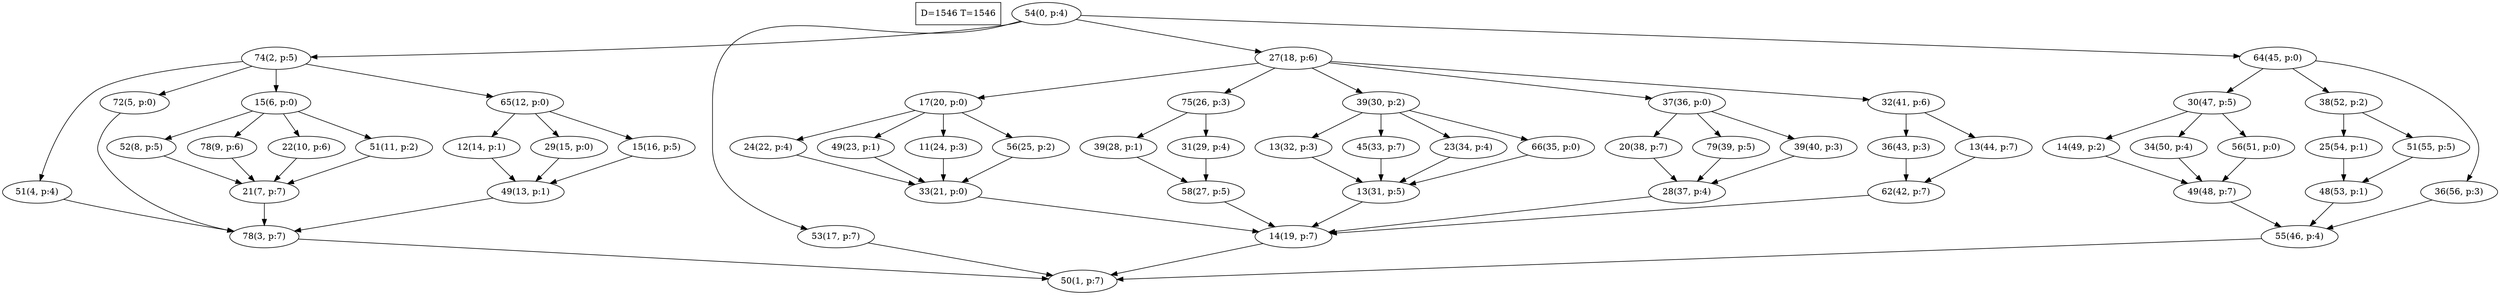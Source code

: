 digraph Task {
i [shape=box, label="D=1546 T=1546"]; 
0 [label="54(0, p:4)"];
1 [label="50(1, p:7)"];
2 [label="74(2, p:5)"];
3 [label="78(3, p:7)"];
4 [label="51(4, p:4)"];
5 [label="72(5, p:0)"];
6 [label="15(6, p:0)"];
7 [label="21(7, p:7)"];
8 [label="52(8, p:5)"];
9 [label="78(9, p:6)"];
10 [label="22(10, p:6)"];
11 [label="51(11, p:2)"];
12 [label="65(12, p:0)"];
13 [label="49(13, p:1)"];
14 [label="12(14, p:1)"];
15 [label="29(15, p:0)"];
16 [label="15(16, p:5)"];
17 [label="53(17, p:7)"];
18 [label="27(18, p:6)"];
19 [label="14(19, p:7)"];
20 [label="17(20, p:0)"];
21 [label="33(21, p:0)"];
22 [label="24(22, p:4)"];
23 [label="49(23, p:1)"];
24 [label="11(24, p:3)"];
25 [label="56(25, p:2)"];
26 [label="75(26, p:3)"];
27 [label="58(27, p:5)"];
28 [label="39(28, p:1)"];
29 [label="31(29, p:4)"];
30 [label="39(30, p:2)"];
31 [label="13(31, p:5)"];
32 [label="13(32, p:3)"];
33 [label="45(33, p:7)"];
34 [label="23(34, p:4)"];
35 [label="66(35, p:0)"];
36 [label="37(36, p:0)"];
37 [label="28(37, p:4)"];
38 [label="20(38, p:7)"];
39 [label="79(39, p:5)"];
40 [label="39(40, p:3)"];
41 [label="32(41, p:6)"];
42 [label="62(42, p:7)"];
43 [label="36(43, p:3)"];
44 [label="13(44, p:7)"];
45 [label="64(45, p:0)"];
46 [label="55(46, p:4)"];
47 [label="30(47, p:5)"];
48 [label="49(48, p:7)"];
49 [label="14(49, p:2)"];
50 [label="34(50, p:4)"];
51 [label="56(51, p:0)"];
52 [label="38(52, p:2)"];
53 [label="48(53, p:1)"];
54 [label="25(54, p:1)"];
55 [label="51(55, p:5)"];
56 [label="36(56, p:3)"];
0 -> 2;
0 -> 17;
0 -> 18;
0 -> 45;
2 -> 4;
2 -> 5;
2 -> 6;
2 -> 12;
3 -> 1;
4 -> 3;
5 -> 3;
6 -> 8;
6 -> 9;
6 -> 10;
6 -> 11;
7 -> 3;
8 -> 7;
9 -> 7;
10 -> 7;
11 -> 7;
12 -> 14;
12 -> 15;
12 -> 16;
13 -> 3;
14 -> 13;
15 -> 13;
16 -> 13;
17 -> 1;
18 -> 20;
18 -> 26;
18 -> 30;
18 -> 36;
18 -> 41;
19 -> 1;
20 -> 22;
20 -> 23;
20 -> 24;
20 -> 25;
21 -> 19;
22 -> 21;
23 -> 21;
24 -> 21;
25 -> 21;
26 -> 28;
26 -> 29;
27 -> 19;
28 -> 27;
29 -> 27;
30 -> 32;
30 -> 33;
30 -> 34;
30 -> 35;
31 -> 19;
32 -> 31;
33 -> 31;
34 -> 31;
35 -> 31;
36 -> 38;
36 -> 39;
36 -> 40;
37 -> 19;
38 -> 37;
39 -> 37;
40 -> 37;
41 -> 43;
41 -> 44;
42 -> 19;
43 -> 42;
44 -> 42;
45 -> 47;
45 -> 52;
45 -> 56;
46 -> 1;
47 -> 49;
47 -> 50;
47 -> 51;
48 -> 46;
49 -> 48;
50 -> 48;
51 -> 48;
52 -> 54;
52 -> 55;
53 -> 46;
54 -> 53;
55 -> 53;
56 -> 46;
}
